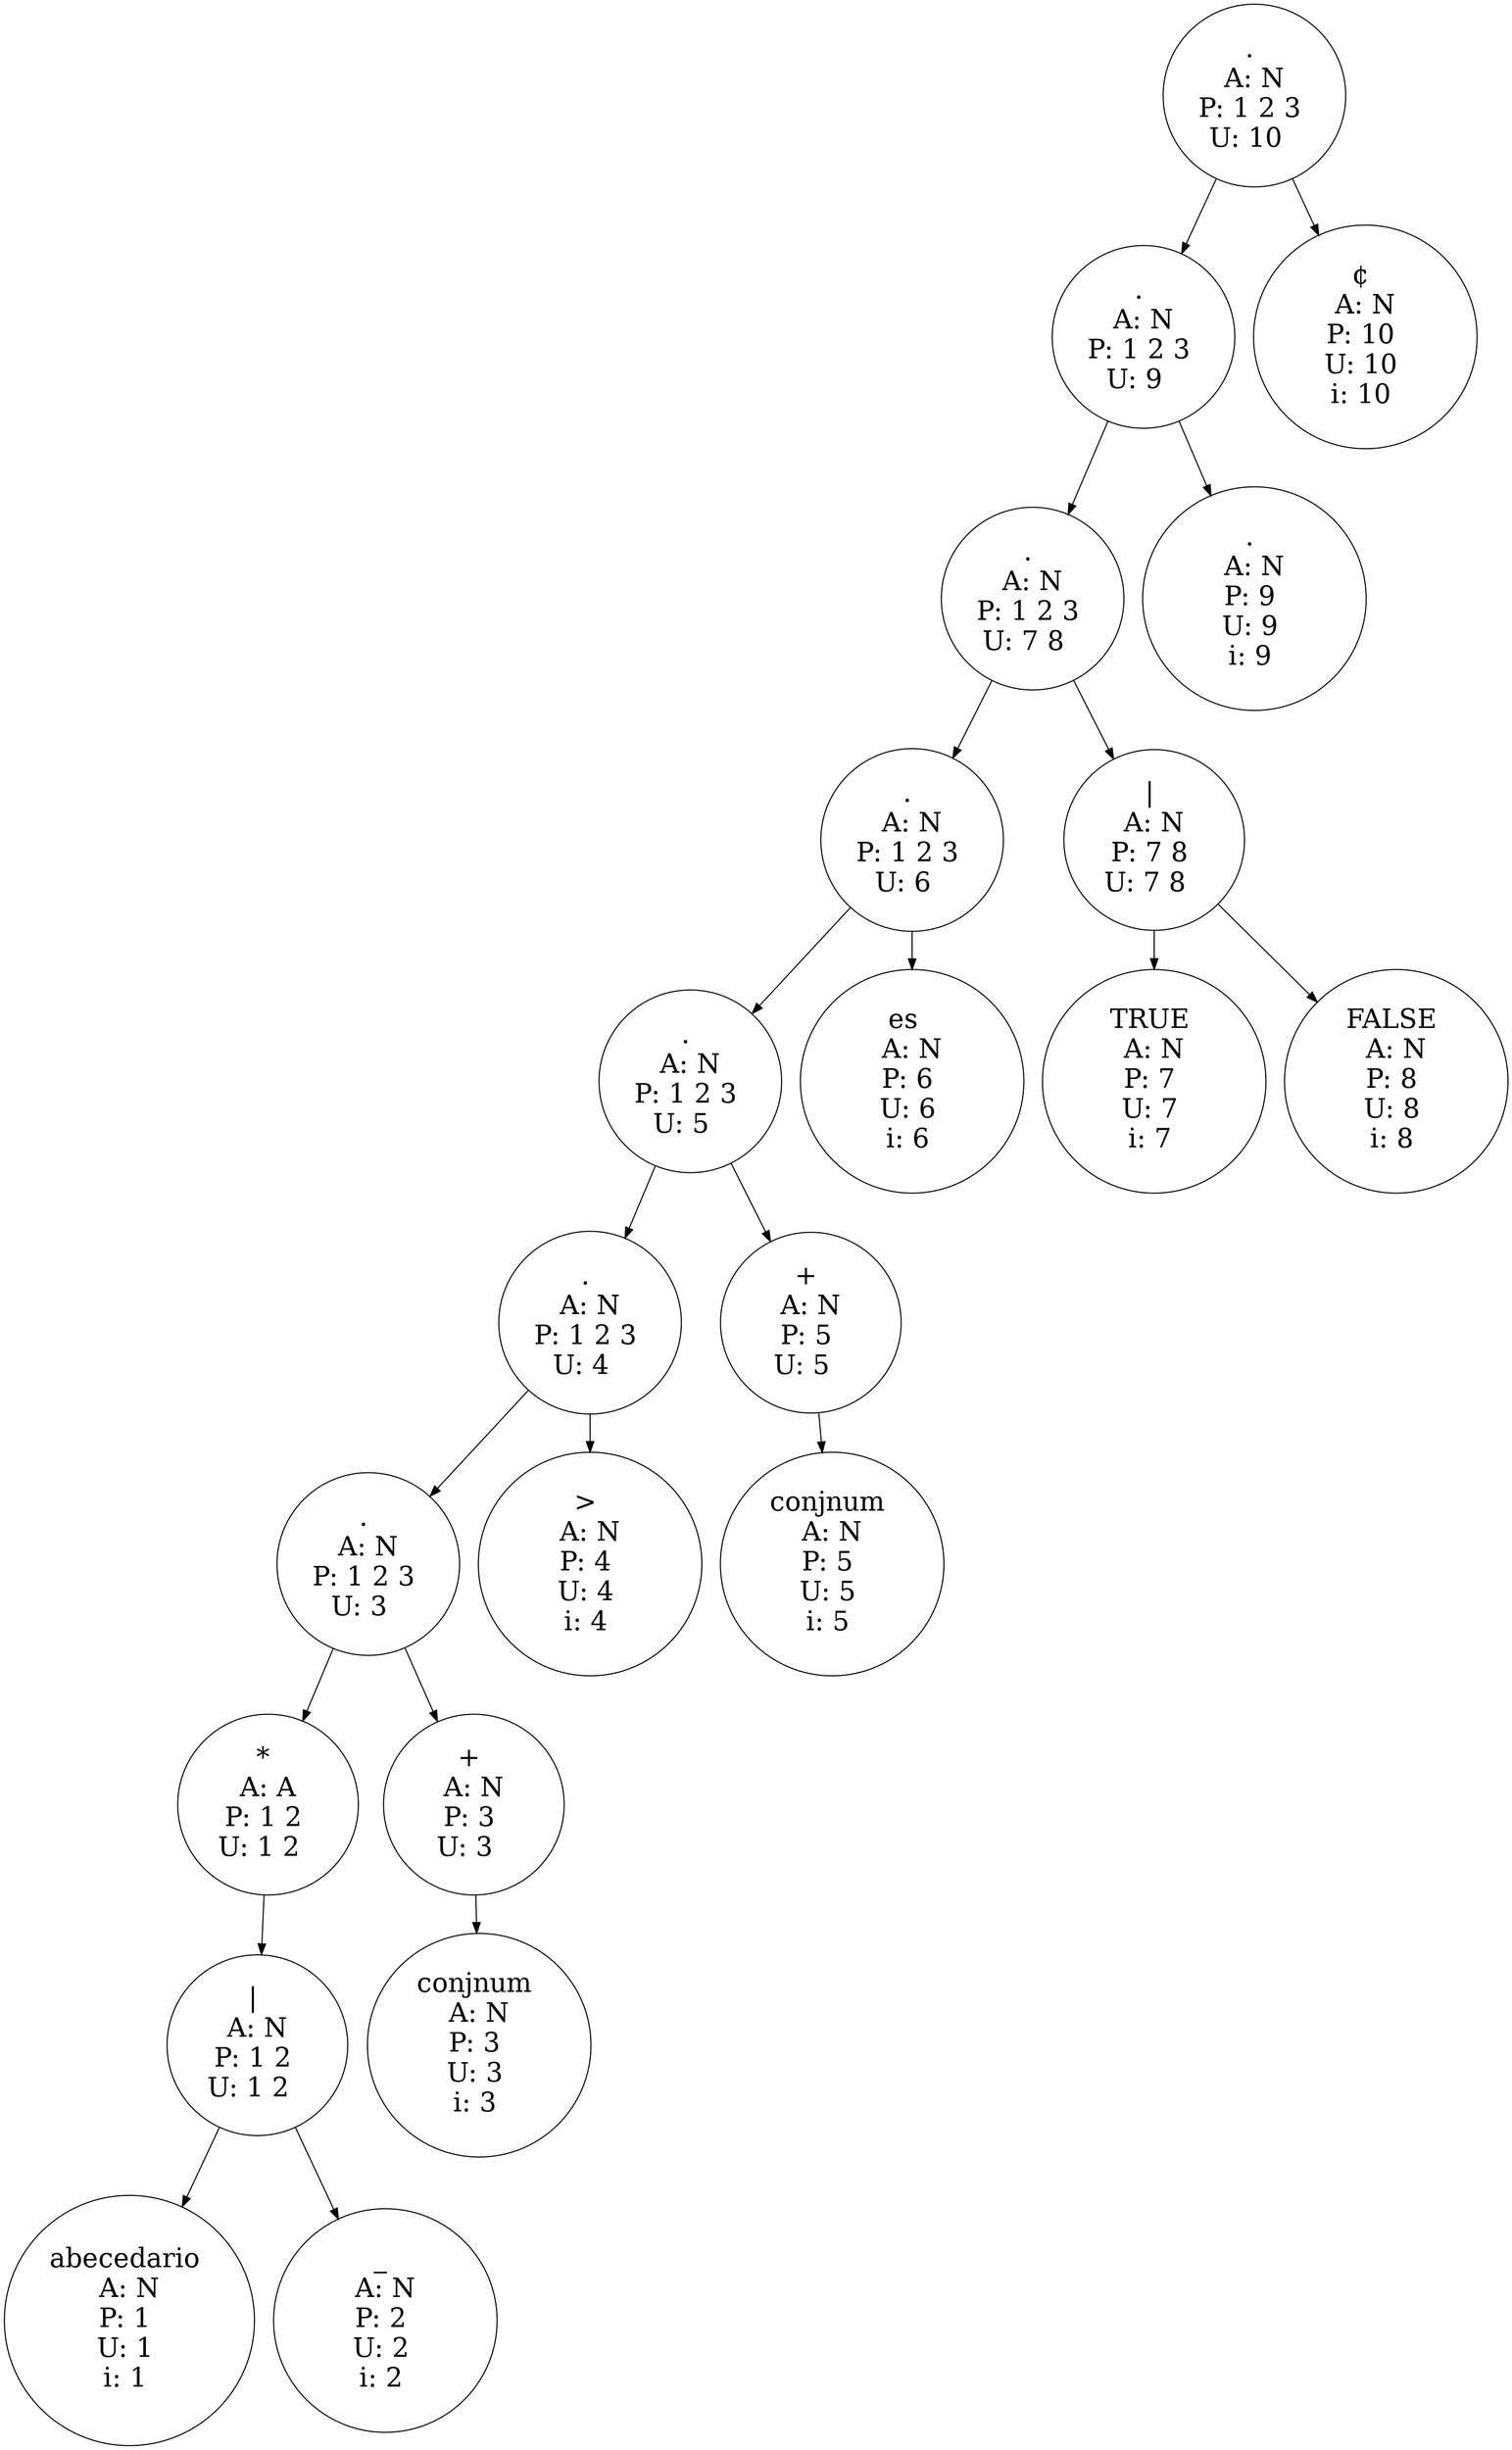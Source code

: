 strict digraph {
splines="line";
rankdir = TB;
node [shape=circle, height=0.5, width=1.5, fontsize=25];
graph[dpi=90];

"0" [label=". 
A: N
P: 1 2 3 
U: 10  "];
"1" [label=". 
A: N
P: 1 2 3 
U: 9  "];
"2" [label=". 
A: N
P: 1 2 3 
U: 7 8  "];
"3" [label=". 
A: N
P: 1 2 3 
U: 6  "];
"4" [label=". 
A: N
P: 1 2 3 
U: 5  "];
"5" [label=". 
A: N
P: 1 2 3 
U: 4  "];
"6" [label=". 
A: N
P: 1 2 3 
U: 3  "];
"7" [label="* 
A: A
P: 1 2 
U: 1 2  "];
"8" [label="| 
A: N
P: 1 2 
U: 1 2  "];
"9" [label="abecedario 
A: N
P: 1 
U: 1 
i: 1 "];
"8" -> "9";
"10" [label="_ 
A: N
P: 2 
U: 2 
i: 2 "];
"8" -> "10";
"7" -> "8";
"6" -> "7";
"11" [label="+ 
A: N
P: 3 
U: 3  "];
"12" [label="conjnum 
A: N
P: 3 
U: 3 
i: 3 "];
"11" -> "12";
"6" -> "11";
"5" -> "6";
"13" [label="> 
A: N
P: 4 
U: 4 
i: 4 "];
"5" -> "13";
"4" -> "5";
"14" [label="+ 
A: N
P: 5 
U: 5  "];
"15" [label="conjnum 
A: N
P: 5 
U: 5 
i: 5 "];
"14" -> "15";
"4" -> "14";
"3" -> "4";
"16" [label="es  
A: N
P: 6 
U: 6 
i: 6 "];
"3" -> "16";
"2" -> "3";
"17" [label="| 
A: N
P: 7 8 
U: 7 8  "];
"18" [label="TRUE 
A: N
P: 7 
U: 7 
i: 7 "];
"17" -> "18";
"19" [label="FALSE 
A: N
P: 8 
U: 8 
i: 8 "];
"17" -> "19";
"2" -> "17";
"1" -> "2";
"20" [label=". 
A: N
P: 9 
U: 9 
i: 9 "];
"1" -> "20";
"0" -> "1";
"21" [label="¢ 
A: N
P: 10 
U: 10 
i: 10 "];
"0" -> "21";
}